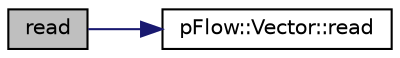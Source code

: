 digraph "read"
{
 // LATEX_PDF_SIZE
  edge [fontname="Helvetica",fontsize="10",labelfontname="Helvetica",labelfontsize="10"];
  node [fontname="Helvetica",fontsize="10",shape=record];
  rankdir="LR";
  Node1 [label="read",height=0.2,width=0.4,color="black", fillcolor="grey75", style="filled", fontcolor="black",tooltip="Read vector from stream."];
  Node1 -> Node2 [color="midnightblue",fontsize="10",style="solid",fontname="Helvetica"];
  Node2 [label="pFlow::Vector::read",height=0.2,width=0.4,color="black", fillcolor="white", style="filled",URL="$classpFlow_1_1Vector.html#aff8e92ab47032ae811d1271161cb9b22",tooltip=" "];
}
